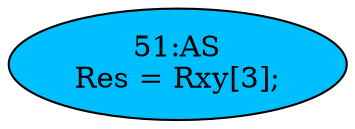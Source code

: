 strict digraph "" {
	node [label="\N"];
	"51:AS"	 [ast="<pyverilog.vparser.ast.Assign object at 0x7fdf564d0350>",
		def_var="['Res']",
		fillcolor=deepskyblue,
		label="51:AS
Res = Rxy[3];",
		statements="[]",
		style=filled,
		typ=Assign,
		use_var="['Rxy']"];
}
